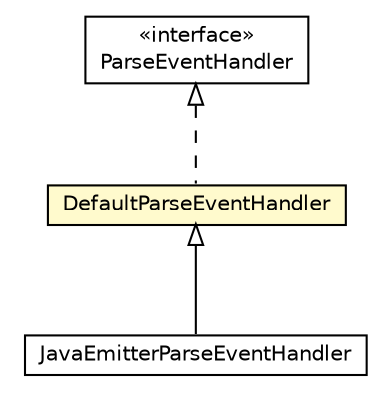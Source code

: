 #!/usr/local/bin/dot
#
# Class diagram 
# Generated by UMLGraph version R5_6-24-gf6e263 (http://www.umlgraph.org/)
#

digraph G {
	edge [fontname="Helvetica",fontsize=10,labelfontname="Helvetica",labelfontsize=10];
	node [fontname="Helvetica",fontsize=10,shape=plaintext];
	nodesep=0.25;
	ranksep=0.5;
	// net.trajano.jetng.ParseEventHandler
	c182 [label=<<table title="net.trajano.jetng.ParseEventHandler" border="0" cellborder="1" cellspacing="0" cellpadding="2" port="p" href="./ParseEventHandler.html">
		<tr><td><table border="0" cellspacing="0" cellpadding="1">
<tr><td align="center" balign="center"> &#171;interface&#187; </td></tr>
<tr><td align="center" balign="center"> ParseEventHandler </td></tr>
		</table></td></tr>
		</table>>, URL="./ParseEventHandler.html", fontname="Helvetica", fontcolor="black", fontsize=10.0];
	// net.trajano.jetng.JavaEmitterParseEventHandler
	c183 [label=<<table title="net.trajano.jetng.JavaEmitterParseEventHandler" border="0" cellborder="1" cellspacing="0" cellpadding="2" port="p" href="./JavaEmitterParseEventHandler.html">
		<tr><td><table border="0" cellspacing="0" cellpadding="1">
<tr><td align="center" balign="center"> JavaEmitterParseEventHandler </td></tr>
		</table></td></tr>
		</table>>, URL="./JavaEmitterParseEventHandler.html", fontname="Helvetica", fontcolor="black", fontsize=10.0];
	// net.trajano.jetng.DefaultParseEventHandler
	c185 [label=<<table title="net.trajano.jetng.DefaultParseEventHandler" border="0" cellborder="1" cellspacing="0" cellpadding="2" port="p" bgcolor="lemonChiffon" href="./DefaultParseEventHandler.html">
		<tr><td><table border="0" cellspacing="0" cellpadding="1">
<tr><td align="center" balign="center"> DefaultParseEventHandler </td></tr>
		</table></td></tr>
		</table>>, URL="./DefaultParseEventHandler.html", fontname="Helvetica", fontcolor="black", fontsize=10.0];
	//net.trajano.jetng.JavaEmitterParseEventHandler extends net.trajano.jetng.DefaultParseEventHandler
	c185:p -> c183:p [dir=back,arrowtail=empty];
	//net.trajano.jetng.DefaultParseEventHandler implements net.trajano.jetng.ParseEventHandler
	c182:p -> c185:p [dir=back,arrowtail=empty,style=dashed];
}

